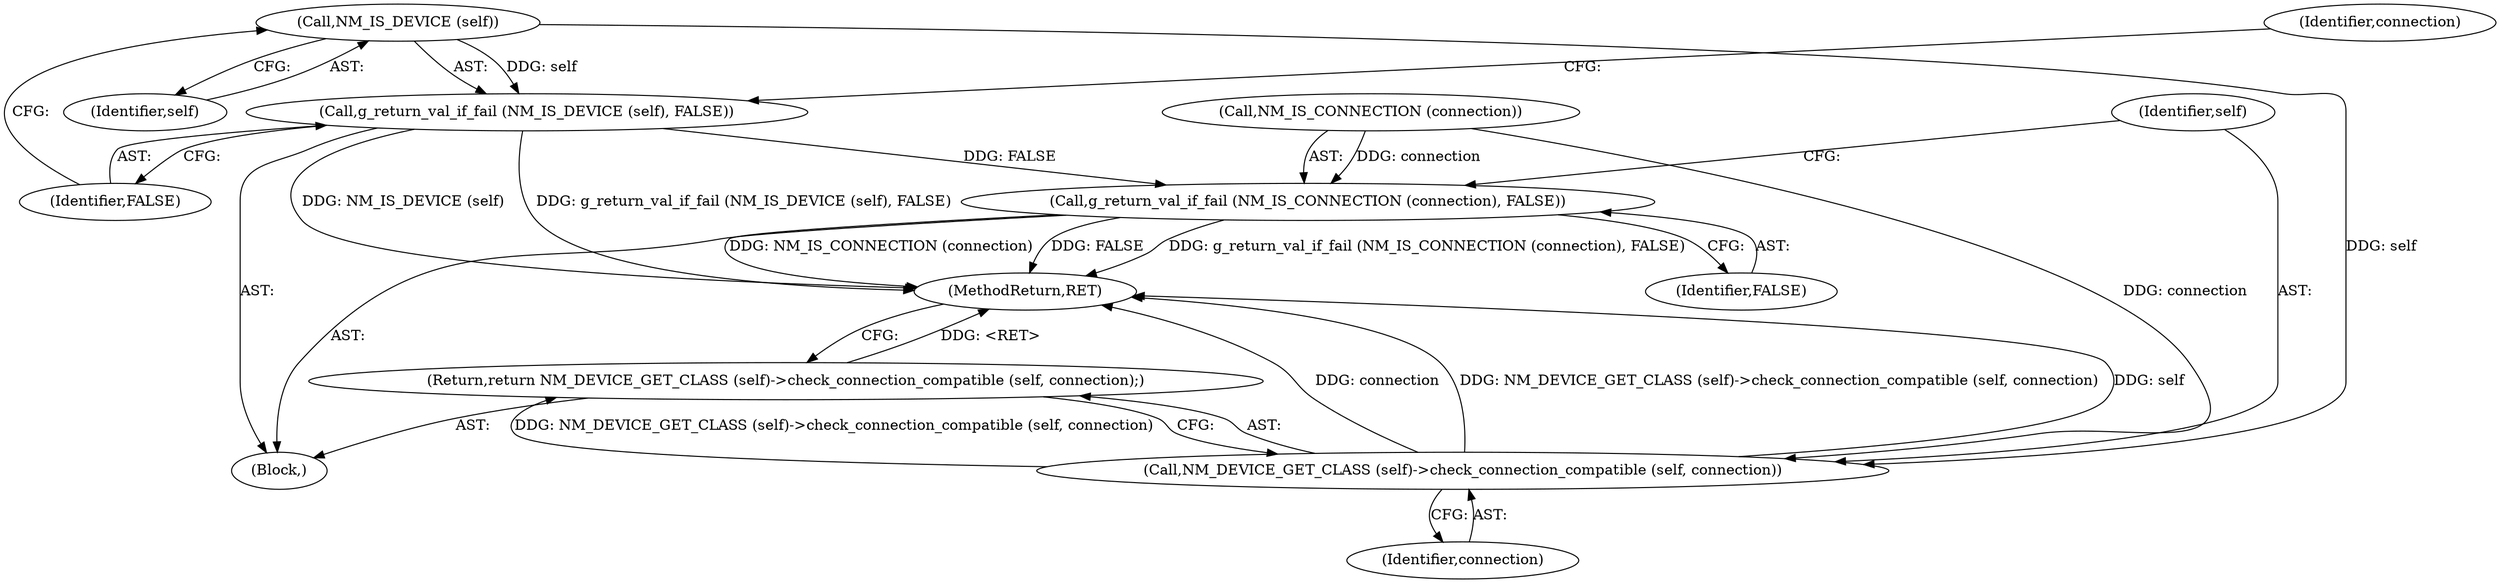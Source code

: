 digraph "0_NetworkManager_d5fc88e573fa58b93034b04d35a2454f5d28cad9@pointer" {
"1003203" [label="(Call,NM_IS_DEVICE (self))"];
"1003202" [label="(Call,g_return_val_if_fail (NM_IS_DEVICE (self), FALSE))"];
"1003206" [label="(Call,g_return_val_if_fail (NM_IS_CONNECTION (connection), FALSE))"];
"1003211" [label="(Call,NM_DEVICE_GET_CLASS (self)->check_connection_compatible (self, connection))"];
"1003210" [label="(Return,return NM_DEVICE_GET_CLASS (self)->check_connection_compatible (self, connection);)"];
"1003205" [label="(Identifier,FALSE)"];
"1003206" [label="(Call,g_return_val_if_fail (NM_IS_CONNECTION (connection), FALSE))"];
"1003203" [label="(Call,NM_IS_DEVICE (self))"];
"1003210" [label="(Return,return NM_DEVICE_GET_CLASS (self)->check_connection_compatible (self, connection);)"];
"1003213" [label="(Identifier,connection)"];
"1007368" [label="(MethodReturn,RET)"];
"1003207" [label="(Call,NM_IS_CONNECTION (connection))"];
"1003201" [label="(Block,)"];
"1003211" [label="(Call,NM_DEVICE_GET_CLASS (self)->check_connection_compatible (self, connection))"];
"1003202" [label="(Call,g_return_val_if_fail (NM_IS_DEVICE (self), FALSE))"];
"1003204" [label="(Identifier,self)"];
"1003212" [label="(Identifier,self)"];
"1003208" [label="(Identifier,connection)"];
"1003209" [label="(Identifier,FALSE)"];
"1003203" -> "1003202"  [label="AST: "];
"1003203" -> "1003204"  [label="CFG: "];
"1003204" -> "1003203"  [label="AST: "];
"1003205" -> "1003203"  [label="CFG: "];
"1003203" -> "1003202"  [label="DDG: self"];
"1003203" -> "1003211"  [label="DDG: self"];
"1003202" -> "1003201"  [label="AST: "];
"1003202" -> "1003205"  [label="CFG: "];
"1003205" -> "1003202"  [label="AST: "];
"1003208" -> "1003202"  [label="CFG: "];
"1003202" -> "1007368"  [label="DDG: NM_IS_DEVICE (self)"];
"1003202" -> "1007368"  [label="DDG: g_return_val_if_fail (NM_IS_DEVICE (self), FALSE)"];
"1003202" -> "1003206"  [label="DDG: FALSE"];
"1003206" -> "1003201"  [label="AST: "];
"1003206" -> "1003209"  [label="CFG: "];
"1003207" -> "1003206"  [label="AST: "];
"1003209" -> "1003206"  [label="AST: "];
"1003212" -> "1003206"  [label="CFG: "];
"1003206" -> "1007368"  [label="DDG: FALSE"];
"1003206" -> "1007368"  [label="DDG: g_return_val_if_fail (NM_IS_CONNECTION (connection), FALSE)"];
"1003206" -> "1007368"  [label="DDG: NM_IS_CONNECTION (connection)"];
"1003207" -> "1003206"  [label="DDG: connection"];
"1003211" -> "1003210"  [label="AST: "];
"1003211" -> "1003213"  [label="CFG: "];
"1003212" -> "1003211"  [label="AST: "];
"1003213" -> "1003211"  [label="AST: "];
"1003210" -> "1003211"  [label="CFG: "];
"1003211" -> "1007368"  [label="DDG: self"];
"1003211" -> "1007368"  [label="DDG: connection"];
"1003211" -> "1007368"  [label="DDG: NM_DEVICE_GET_CLASS (self)->check_connection_compatible (self, connection)"];
"1003211" -> "1003210"  [label="DDG: NM_DEVICE_GET_CLASS (self)->check_connection_compatible (self, connection)"];
"1003207" -> "1003211"  [label="DDG: connection"];
"1003210" -> "1003201"  [label="AST: "];
"1007368" -> "1003210"  [label="CFG: "];
"1003210" -> "1007368"  [label="DDG: <RET>"];
}
